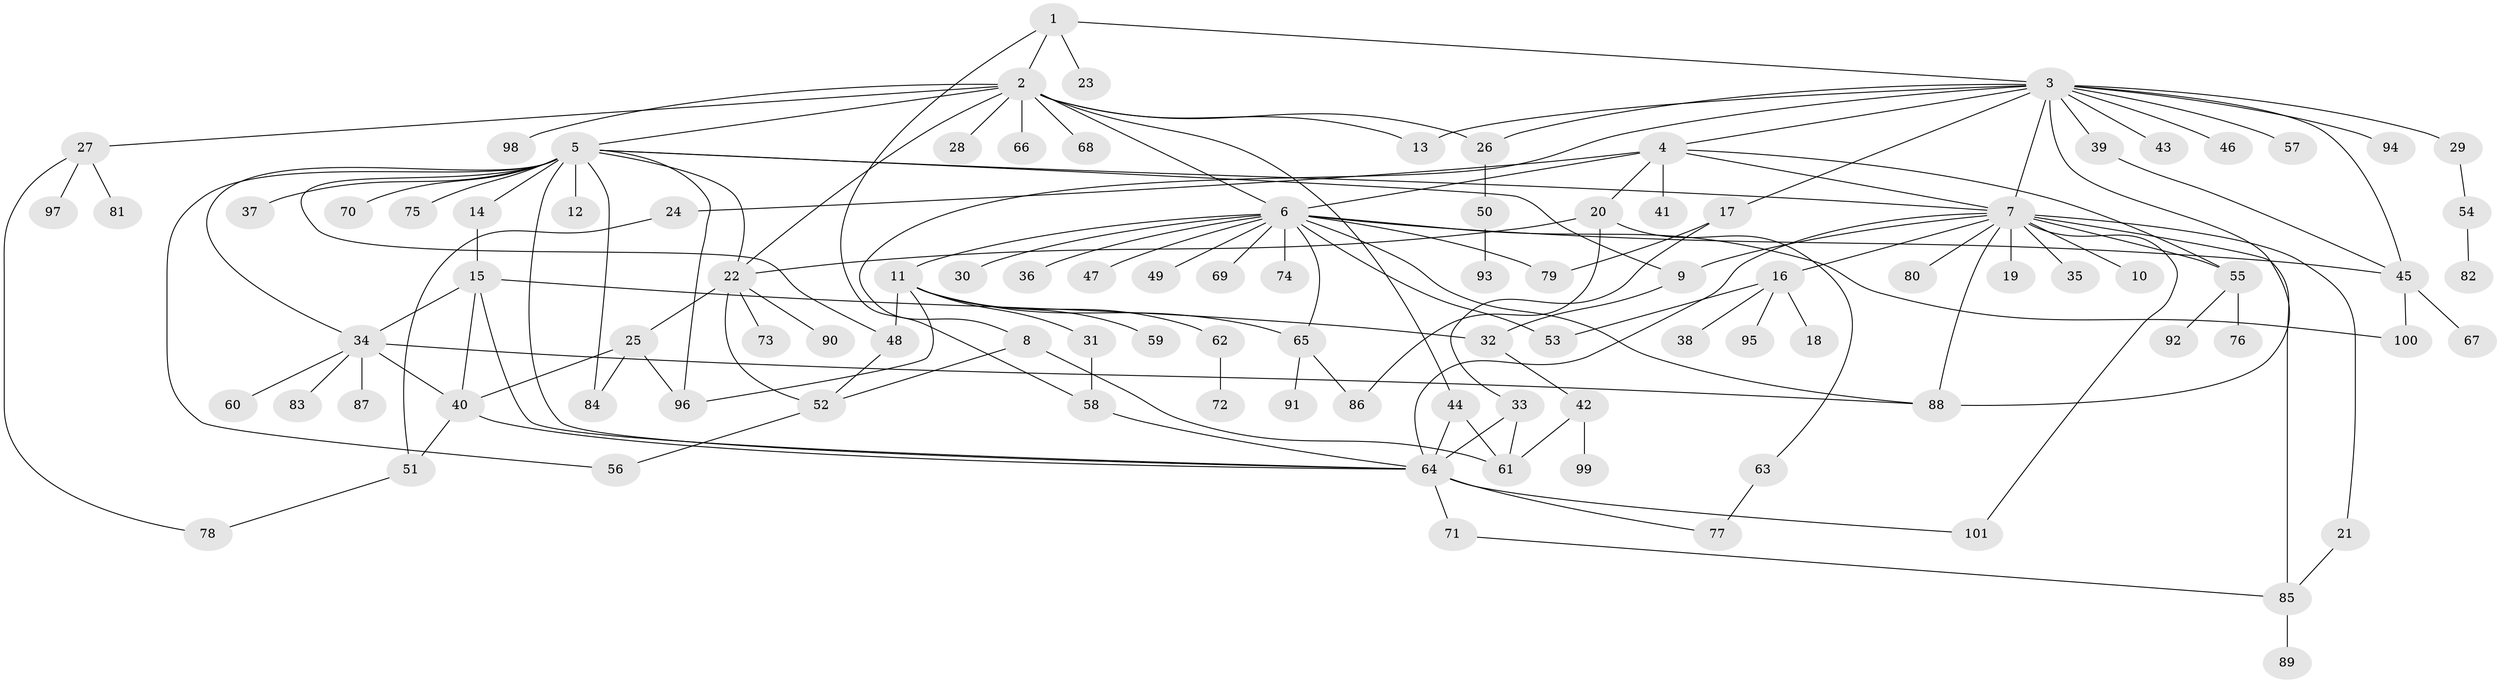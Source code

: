 // original degree distribution, {5: 0.06993006993006994, 13: 0.006993006993006993, 16: 0.02097902097902098, 8: 0.027972027972027972, 15: 0.006993006993006993, 3: 0.08391608391608392, 4: 0.055944055944055944, 2: 0.21678321678321677, 6: 0.013986013986013986, 1: 0.48951048951048953, 10: 0.006993006993006993}
// Generated by graph-tools (version 1.1) at 2025/50/03/04/25 22:50:03]
// undirected, 101 vertices, 146 edges
graph export_dot {
  node [color=gray90,style=filled];
  1;
  2;
  3;
  4;
  5;
  6;
  7;
  8;
  9;
  10;
  11;
  12;
  13;
  14;
  15;
  16;
  17;
  18;
  19;
  20;
  21;
  22;
  23;
  24;
  25;
  26;
  27;
  28;
  29;
  30;
  31;
  32;
  33;
  34;
  35;
  36;
  37;
  38;
  39;
  40;
  41;
  42;
  43;
  44;
  45;
  46;
  47;
  48;
  49;
  50;
  51;
  52;
  53;
  54;
  55;
  56;
  57;
  58;
  59;
  60;
  61;
  62;
  63;
  64;
  65;
  66;
  67;
  68;
  69;
  70;
  71;
  72;
  73;
  74;
  75;
  76;
  77;
  78;
  79;
  80;
  81;
  82;
  83;
  84;
  85;
  86;
  87;
  88;
  89;
  90;
  91;
  92;
  93;
  94;
  95;
  96;
  97;
  98;
  99;
  100;
  101;
  1 -- 2 [weight=1.0];
  1 -- 3 [weight=1.0];
  1 -- 23 [weight=1.0];
  1 -- 58 [weight=1.0];
  2 -- 5 [weight=1.0];
  2 -- 6 [weight=1.0];
  2 -- 13 [weight=1.0];
  2 -- 22 [weight=1.0];
  2 -- 26 [weight=1.0];
  2 -- 27 [weight=1.0];
  2 -- 28 [weight=1.0];
  2 -- 44 [weight=1.0];
  2 -- 66 [weight=1.0];
  2 -- 68 [weight=1.0];
  2 -- 98 [weight=1.0];
  3 -- 4 [weight=1.0];
  3 -- 7 [weight=1.0];
  3 -- 8 [weight=1.0];
  3 -- 13 [weight=1.0];
  3 -- 17 [weight=1.0];
  3 -- 26 [weight=1.0];
  3 -- 29 [weight=1.0];
  3 -- 39 [weight=1.0];
  3 -- 43 [weight=1.0];
  3 -- 45 [weight=1.0];
  3 -- 46 [weight=1.0];
  3 -- 57 [weight=1.0];
  3 -- 88 [weight=1.0];
  3 -- 94 [weight=1.0];
  4 -- 6 [weight=1.0];
  4 -- 7 [weight=1.0];
  4 -- 20 [weight=1.0];
  4 -- 24 [weight=1.0];
  4 -- 41 [weight=1.0];
  4 -- 55 [weight=1.0];
  5 -- 7 [weight=1.0];
  5 -- 9 [weight=1.0];
  5 -- 12 [weight=1.0];
  5 -- 14 [weight=1.0];
  5 -- 22 [weight=1.0];
  5 -- 34 [weight=1.0];
  5 -- 37 [weight=1.0];
  5 -- 48 [weight=1.0];
  5 -- 56 [weight=1.0];
  5 -- 64 [weight=1.0];
  5 -- 70 [weight=1.0];
  5 -- 75 [weight=1.0];
  5 -- 84 [weight=2.0];
  5 -- 96 [weight=1.0];
  6 -- 11 [weight=1.0];
  6 -- 30 [weight=1.0];
  6 -- 36 [weight=1.0];
  6 -- 45 [weight=1.0];
  6 -- 47 [weight=1.0];
  6 -- 49 [weight=1.0];
  6 -- 53 [weight=1.0];
  6 -- 65 [weight=1.0];
  6 -- 69 [weight=1.0];
  6 -- 74 [weight=1.0];
  6 -- 79 [weight=1.0];
  6 -- 88 [weight=1.0];
  6 -- 100 [weight=1.0];
  7 -- 9 [weight=1.0];
  7 -- 10 [weight=1.0];
  7 -- 16 [weight=1.0];
  7 -- 19 [weight=1.0];
  7 -- 21 [weight=1.0];
  7 -- 35 [weight=1.0];
  7 -- 55 [weight=1.0];
  7 -- 64 [weight=1.0];
  7 -- 80 [weight=1.0];
  7 -- 85 [weight=1.0];
  7 -- 88 [weight=1.0];
  7 -- 101 [weight=1.0];
  8 -- 52 [weight=1.0];
  8 -- 61 [weight=1.0];
  9 -- 32 [weight=1.0];
  11 -- 31 [weight=1.0];
  11 -- 48 [weight=1.0];
  11 -- 59 [weight=1.0];
  11 -- 62 [weight=1.0];
  11 -- 65 [weight=1.0];
  11 -- 96 [weight=1.0];
  14 -- 15 [weight=1.0];
  15 -- 32 [weight=1.0];
  15 -- 34 [weight=1.0];
  15 -- 40 [weight=1.0];
  15 -- 64 [weight=1.0];
  16 -- 18 [weight=1.0];
  16 -- 38 [weight=1.0];
  16 -- 53 [weight=1.0];
  16 -- 95 [weight=1.0];
  17 -- 33 [weight=1.0];
  17 -- 79 [weight=1.0];
  20 -- 22 [weight=1.0];
  20 -- 63 [weight=1.0];
  20 -- 86 [weight=1.0];
  21 -- 85 [weight=1.0];
  22 -- 25 [weight=1.0];
  22 -- 52 [weight=1.0];
  22 -- 73 [weight=1.0];
  22 -- 90 [weight=1.0];
  24 -- 51 [weight=1.0];
  25 -- 40 [weight=1.0];
  25 -- 84 [weight=1.0];
  25 -- 96 [weight=1.0];
  26 -- 50 [weight=1.0];
  27 -- 78 [weight=1.0];
  27 -- 81 [weight=1.0];
  27 -- 97 [weight=1.0];
  29 -- 54 [weight=1.0];
  31 -- 58 [weight=1.0];
  32 -- 42 [weight=1.0];
  33 -- 61 [weight=1.0];
  33 -- 64 [weight=1.0];
  34 -- 40 [weight=1.0];
  34 -- 60 [weight=1.0];
  34 -- 83 [weight=1.0];
  34 -- 87 [weight=1.0];
  34 -- 88 [weight=1.0];
  39 -- 45 [weight=1.0];
  40 -- 51 [weight=1.0];
  40 -- 64 [weight=1.0];
  42 -- 61 [weight=1.0];
  42 -- 99 [weight=1.0];
  44 -- 61 [weight=1.0];
  44 -- 64 [weight=1.0];
  45 -- 67 [weight=1.0];
  45 -- 100 [weight=1.0];
  48 -- 52 [weight=1.0];
  50 -- 93 [weight=1.0];
  51 -- 78 [weight=1.0];
  52 -- 56 [weight=1.0];
  54 -- 82 [weight=1.0];
  55 -- 76 [weight=1.0];
  55 -- 92 [weight=1.0];
  58 -- 64 [weight=1.0];
  62 -- 72 [weight=1.0];
  63 -- 77 [weight=1.0];
  64 -- 71 [weight=1.0];
  64 -- 77 [weight=1.0];
  64 -- 101 [weight=1.0];
  65 -- 86 [weight=1.0];
  65 -- 91 [weight=1.0];
  71 -- 85 [weight=1.0];
  85 -- 89 [weight=1.0];
}
